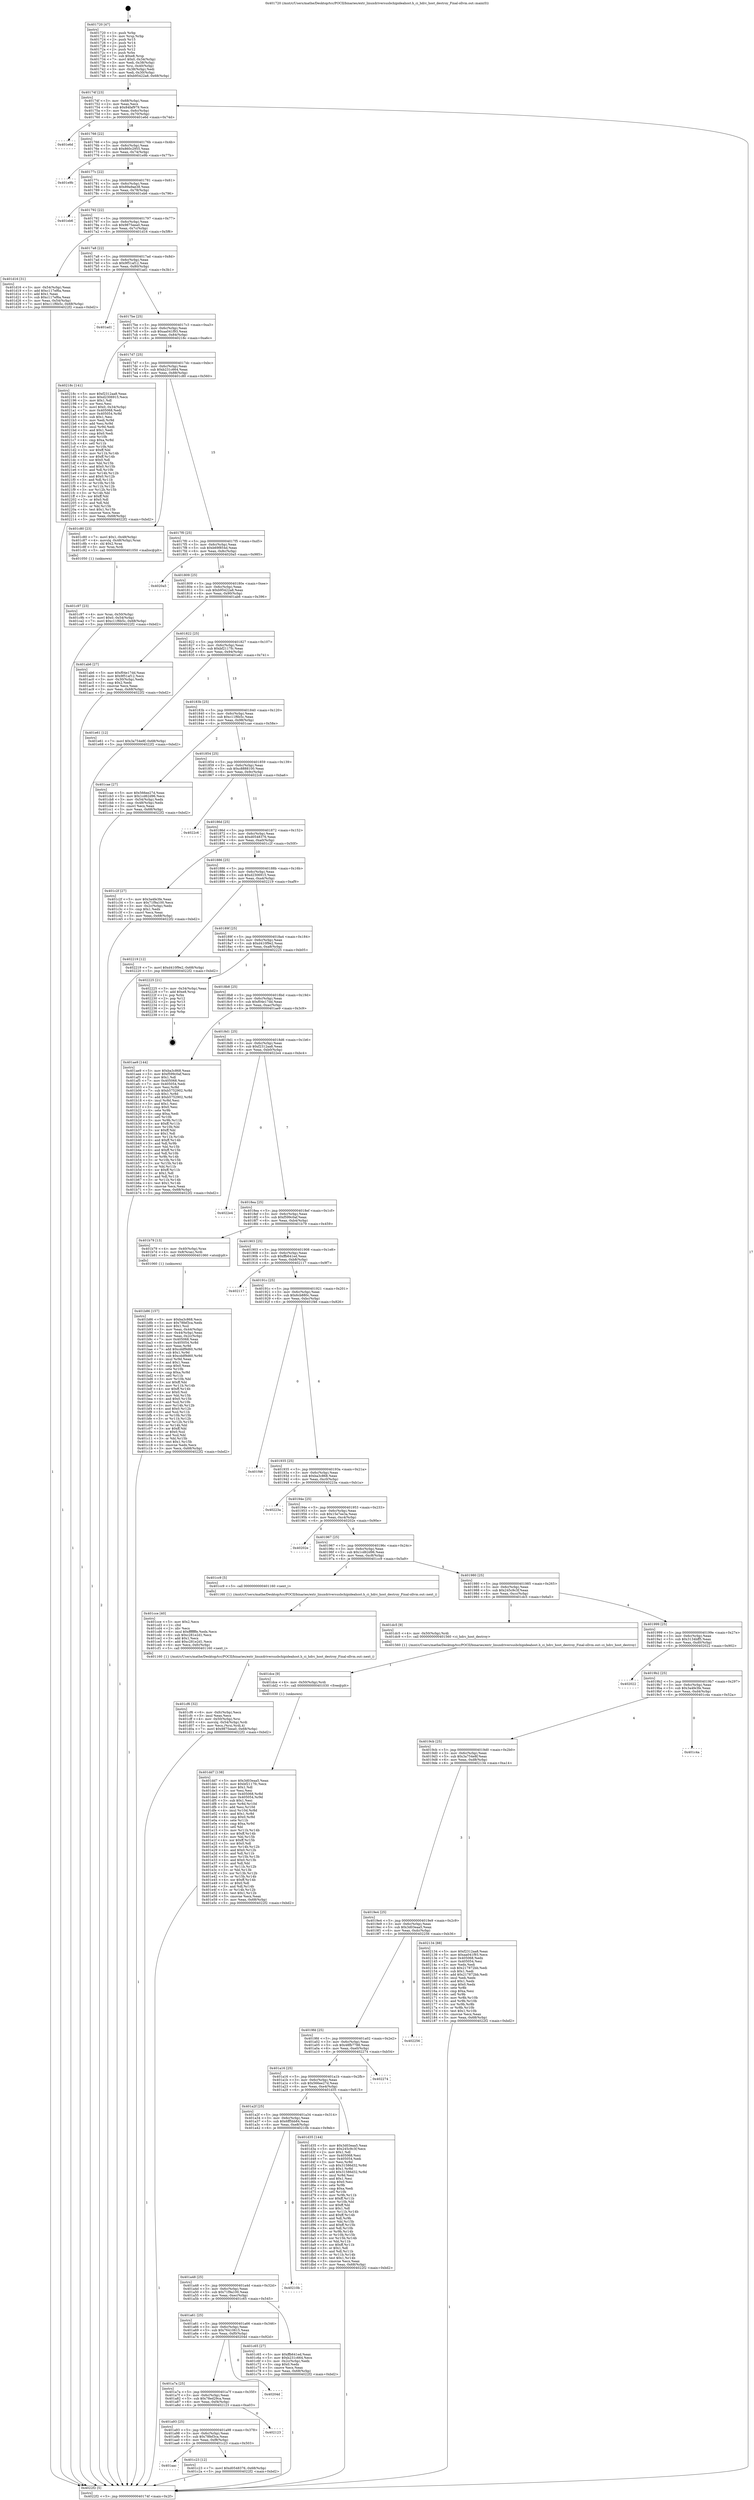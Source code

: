 digraph "0x401720" {
  label = "0x401720 (/mnt/c/Users/mathe/Desktop/tcc/POCII/binaries/extr_linuxdriversusbchipideahost.h_ci_hdrc_host_destroy_Final-ollvm.out::main(0))"
  labelloc = "t"
  node[shape=record]

  Entry [label="",width=0.3,height=0.3,shape=circle,fillcolor=black,style=filled]
  "0x40174f" [label="{
     0x40174f [23]\l
     | [instrs]\l
     &nbsp;&nbsp;0x40174f \<+3\>: mov -0x68(%rbp),%eax\l
     &nbsp;&nbsp;0x401752 \<+2\>: mov %eax,%ecx\l
     &nbsp;&nbsp;0x401754 \<+6\>: sub $0x84faf979,%ecx\l
     &nbsp;&nbsp;0x40175a \<+3\>: mov %eax,-0x6c(%rbp)\l
     &nbsp;&nbsp;0x40175d \<+3\>: mov %ecx,-0x70(%rbp)\l
     &nbsp;&nbsp;0x401760 \<+6\>: je 0000000000401e6d \<main+0x74d\>\l
  }"]
  "0x401e6d" [label="{
     0x401e6d\l
  }", style=dashed]
  "0x401766" [label="{
     0x401766 [22]\l
     | [instrs]\l
     &nbsp;&nbsp;0x401766 \<+5\>: jmp 000000000040176b \<main+0x4b\>\l
     &nbsp;&nbsp;0x40176b \<+3\>: mov -0x6c(%rbp),%eax\l
     &nbsp;&nbsp;0x40176e \<+5\>: sub $0x860c2955,%eax\l
     &nbsp;&nbsp;0x401773 \<+3\>: mov %eax,-0x74(%rbp)\l
     &nbsp;&nbsp;0x401776 \<+6\>: je 0000000000401e9b \<main+0x77b\>\l
  }"]
  Exit [label="",width=0.3,height=0.3,shape=circle,fillcolor=black,style=filled,peripheries=2]
  "0x401e9b" [label="{
     0x401e9b\l
  }", style=dashed]
  "0x40177c" [label="{
     0x40177c [22]\l
     | [instrs]\l
     &nbsp;&nbsp;0x40177c \<+5\>: jmp 0000000000401781 \<main+0x61\>\l
     &nbsp;&nbsp;0x401781 \<+3\>: mov -0x6c(%rbp),%eax\l
     &nbsp;&nbsp;0x401784 \<+5\>: sub $0x89a9ae38,%eax\l
     &nbsp;&nbsp;0x401789 \<+3\>: mov %eax,-0x78(%rbp)\l
     &nbsp;&nbsp;0x40178c \<+6\>: je 0000000000401eb6 \<main+0x796\>\l
  }"]
  "0x401dd7" [label="{
     0x401dd7 [138]\l
     | [instrs]\l
     &nbsp;&nbsp;0x401dd7 \<+5\>: mov $0x3d03eaa5,%eax\l
     &nbsp;&nbsp;0x401ddc \<+5\>: mov $0xbf2117fc,%ecx\l
     &nbsp;&nbsp;0x401de1 \<+2\>: mov $0x1,%dl\l
     &nbsp;&nbsp;0x401de3 \<+2\>: xor %esi,%esi\l
     &nbsp;&nbsp;0x401de5 \<+8\>: mov 0x405068,%r8d\l
     &nbsp;&nbsp;0x401ded \<+8\>: mov 0x405054,%r9d\l
     &nbsp;&nbsp;0x401df5 \<+3\>: sub $0x1,%esi\l
     &nbsp;&nbsp;0x401df8 \<+3\>: mov %r8d,%r10d\l
     &nbsp;&nbsp;0x401dfb \<+3\>: add %esi,%r10d\l
     &nbsp;&nbsp;0x401dfe \<+4\>: imul %r10d,%r8d\l
     &nbsp;&nbsp;0x401e02 \<+4\>: and $0x1,%r8d\l
     &nbsp;&nbsp;0x401e06 \<+4\>: cmp $0x0,%r8d\l
     &nbsp;&nbsp;0x401e0a \<+4\>: sete %r11b\l
     &nbsp;&nbsp;0x401e0e \<+4\>: cmp $0xa,%r9d\l
     &nbsp;&nbsp;0x401e12 \<+3\>: setl %bl\l
     &nbsp;&nbsp;0x401e15 \<+3\>: mov %r11b,%r14b\l
     &nbsp;&nbsp;0x401e18 \<+4\>: xor $0xff,%r14b\l
     &nbsp;&nbsp;0x401e1c \<+3\>: mov %bl,%r15b\l
     &nbsp;&nbsp;0x401e1f \<+4\>: xor $0xff,%r15b\l
     &nbsp;&nbsp;0x401e23 \<+3\>: xor $0x0,%dl\l
     &nbsp;&nbsp;0x401e26 \<+3\>: mov %r14b,%r12b\l
     &nbsp;&nbsp;0x401e29 \<+4\>: and $0x0,%r12b\l
     &nbsp;&nbsp;0x401e2d \<+3\>: and %dl,%r11b\l
     &nbsp;&nbsp;0x401e30 \<+3\>: mov %r15b,%r13b\l
     &nbsp;&nbsp;0x401e33 \<+4\>: and $0x0,%r13b\l
     &nbsp;&nbsp;0x401e37 \<+2\>: and %dl,%bl\l
     &nbsp;&nbsp;0x401e39 \<+3\>: or %r11b,%r12b\l
     &nbsp;&nbsp;0x401e3c \<+3\>: or %bl,%r13b\l
     &nbsp;&nbsp;0x401e3f \<+3\>: xor %r13b,%r12b\l
     &nbsp;&nbsp;0x401e42 \<+3\>: or %r15b,%r14b\l
     &nbsp;&nbsp;0x401e45 \<+4\>: xor $0xff,%r14b\l
     &nbsp;&nbsp;0x401e49 \<+3\>: or $0x0,%dl\l
     &nbsp;&nbsp;0x401e4c \<+3\>: and %dl,%r14b\l
     &nbsp;&nbsp;0x401e4f \<+3\>: or %r14b,%r12b\l
     &nbsp;&nbsp;0x401e52 \<+4\>: test $0x1,%r12b\l
     &nbsp;&nbsp;0x401e56 \<+3\>: cmovne %ecx,%eax\l
     &nbsp;&nbsp;0x401e59 \<+3\>: mov %eax,-0x68(%rbp)\l
     &nbsp;&nbsp;0x401e5c \<+5\>: jmp 00000000004022f2 \<main+0xbd2\>\l
  }"]
  "0x401eb6" [label="{
     0x401eb6\l
  }", style=dashed]
  "0x401792" [label="{
     0x401792 [22]\l
     | [instrs]\l
     &nbsp;&nbsp;0x401792 \<+5\>: jmp 0000000000401797 \<main+0x77\>\l
     &nbsp;&nbsp;0x401797 \<+3\>: mov -0x6c(%rbp),%eax\l
     &nbsp;&nbsp;0x40179a \<+5\>: sub $0x9875eea0,%eax\l
     &nbsp;&nbsp;0x40179f \<+3\>: mov %eax,-0x7c(%rbp)\l
     &nbsp;&nbsp;0x4017a2 \<+6\>: je 0000000000401d16 \<main+0x5f6\>\l
  }"]
  "0x401dce" [label="{
     0x401dce [9]\l
     | [instrs]\l
     &nbsp;&nbsp;0x401dce \<+4\>: mov -0x50(%rbp),%rdi\l
     &nbsp;&nbsp;0x401dd2 \<+5\>: call 0000000000401030 \<free@plt\>\l
     | [calls]\l
     &nbsp;&nbsp;0x401030 \{1\} (unknown)\l
  }"]
  "0x401d16" [label="{
     0x401d16 [31]\l
     | [instrs]\l
     &nbsp;&nbsp;0x401d16 \<+3\>: mov -0x54(%rbp),%eax\l
     &nbsp;&nbsp;0x401d19 \<+5\>: add $0xc117ef6a,%eax\l
     &nbsp;&nbsp;0x401d1e \<+3\>: add $0x1,%eax\l
     &nbsp;&nbsp;0x401d21 \<+5\>: sub $0xc117ef6a,%eax\l
     &nbsp;&nbsp;0x401d26 \<+3\>: mov %eax,-0x54(%rbp)\l
     &nbsp;&nbsp;0x401d29 \<+7\>: movl $0xc11f6b5c,-0x68(%rbp)\l
     &nbsp;&nbsp;0x401d30 \<+5\>: jmp 00000000004022f2 \<main+0xbd2\>\l
  }"]
  "0x4017a8" [label="{
     0x4017a8 [22]\l
     | [instrs]\l
     &nbsp;&nbsp;0x4017a8 \<+5\>: jmp 00000000004017ad \<main+0x8d\>\l
     &nbsp;&nbsp;0x4017ad \<+3\>: mov -0x6c(%rbp),%eax\l
     &nbsp;&nbsp;0x4017b0 \<+5\>: sub $0x9f51af12,%eax\l
     &nbsp;&nbsp;0x4017b5 \<+3\>: mov %eax,-0x80(%rbp)\l
     &nbsp;&nbsp;0x4017b8 \<+6\>: je 0000000000401ad1 \<main+0x3b1\>\l
  }"]
  "0x401cf6" [label="{
     0x401cf6 [32]\l
     | [instrs]\l
     &nbsp;&nbsp;0x401cf6 \<+6\>: mov -0xfc(%rbp),%ecx\l
     &nbsp;&nbsp;0x401cfc \<+3\>: imul %eax,%ecx\l
     &nbsp;&nbsp;0x401cff \<+4\>: mov -0x50(%rbp),%rsi\l
     &nbsp;&nbsp;0x401d03 \<+4\>: movslq -0x54(%rbp),%rdi\l
     &nbsp;&nbsp;0x401d07 \<+3\>: mov %ecx,(%rsi,%rdi,4)\l
     &nbsp;&nbsp;0x401d0a \<+7\>: movl $0x9875eea0,-0x68(%rbp)\l
     &nbsp;&nbsp;0x401d11 \<+5\>: jmp 00000000004022f2 \<main+0xbd2\>\l
  }"]
  "0x401ad1" [label="{
     0x401ad1\l
  }", style=dashed]
  "0x4017be" [label="{
     0x4017be [25]\l
     | [instrs]\l
     &nbsp;&nbsp;0x4017be \<+5\>: jmp 00000000004017c3 \<main+0xa3\>\l
     &nbsp;&nbsp;0x4017c3 \<+3\>: mov -0x6c(%rbp),%eax\l
     &nbsp;&nbsp;0x4017c6 \<+5\>: sub $0xaa041f93,%eax\l
     &nbsp;&nbsp;0x4017cb \<+6\>: mov %eax,-0x84(%rbp)\l
     &nbsp;&nbsp;0x4017d1 \<+6\>: je 000000000040218c \<main+0xa6c\>\l
  }"]
  "0x401cce" [label="{
     0x401cce [40]\l
     | [instrs]\l
     &nbsp;&nbsp;0x401cce \<+5\>: mov $0x2,%ecx\l
     &nbsp;&nbsp;0x401cd3 \<+1\>: cltd\l
     &nbsp;&nbsp;0x401cd4 \<+2\>: idiv %ecx\l
     &nbsp;&nbsp;0x401cd6 \<+6\>: imul $0xfffffffe,%edx,%ecx\l
     &nbsp;&nbsp;0x401cdc \<+6\>: sub $0xc281e2d1,%ecx\l
     &nbsp;&nbsp;0x401ce2 \<+3\>: add $0x1,%ecx\l
     &nbsp;&nbsp;0x401ce5 \<+6\>: add $0xc281e2d1,%ecx\l
     &nbsp;&nbsp;0x401ceb \<+6\>: mov %ecx,-0xfc(%rbp)\l
     &nbsp;&nbsp;0x401cf1 \<+5\>: call 0000000000401160 \<next_i\>\l
     | [calls]\l
     &nbsp;&nbsp;0x401160 \{1\} (/mnt/c/Users/mathe/Desktop/tcc/POCII/binaries/extr_linuxdriversusbchipideahost.h_ci_hdrc_host_destroy_Final-ollvm.out::next_i)\l
  }"]
  "0x40218c" [label="{
     0x40218c [141]\l
     | [instrs]\l
     &nbsp;&nbsp;0x40218c \<+5\>: mov $0xf2312aa8,%eax\l
     &nbsp;&nbsp;0x402191 \<+5\>: mov $0xd2306915,%ecx\l
     &nbsp;&nbsp;0x402196 \<+2\>: mov $0x1,%dl\l
     &nbsp;&nbsp;0x402198 \<+2\>: xor %esi,%esi\l
     &nbsp;&nbsp;0x40219a \<+7\>: movl $0x0,-0x34(%rbp)\l
     &nbsp;&nbsp;0x4021a1 \<+7\>: mov 0x405068,%edi\l
     &nbsp;&nbsp;0x4021a8 \<+8\>: mov 0x405054,%r8d\l
     &nbsp;&nbsp;0x4021b0 \<+3\>: sub $0x1,%esi\l
     &nbsp;&nbsp;0x4021b3 \<+3\>: mov %edi,%r9d\l
     &nbsp;&nbsp;0x4021b6 \<+3\>: add %esi,%r9d\l
     &nbsp;&nbsp;0x4021b9 \<+4\>: imul %r9d,%edi\l
     &nbsp;&nbsp;0x4021bd \<+3\>: and $0x1,%edi\l
     &nbsp;&nbsp;0x4021c0 \<+3\>: cmp $0x0,%edi\l
     &nbsp;&nbsp;0x4021c3 \<+4\>: sete %r10b\l
     &nbsp;&nbsp;0x4021c7 \<+4\>: cmp $0xa,%r8d\l
     &nbsp;&nbsp;0x4021cb \<+4\>: setl %r11b\l
     &nbsp;&nbsp;0x4021cf \<+3\>: mov %r10b,%bl\l
     &nbsp;&nbsp;0x4021d2 \<+3\>: xor $0xff,%bl\l
     &nbsp;&nbsp;0x4021d5 \<+3\>: mov %r11b,%r14b\l
     &nbsp;&nbsp;0x4021d8 \<+4\>: xor $0xff,%r14b\l
     &nbsp;&nbsp;0x4021dc \<+3\>: xor $0x0,%dl\l
     &nbsp;&nbsp;0x4021df \<+3\>: mov %bl,%r15b\l
     &nbsp;&nbsp;0x4021e2 \<+4\>: and $0x0,%r15b\l
     &nbsp;&nbsp;0x4021e6 \<+3\>: and %dl,%r10b\l
     &nbsp;&nbsp;0x4021e9 \<+3\>: mov %r14b,%r12b\l
     &nbsp;&nbsp;0x4021ec \<+4\>: and $0x0,%r12b\l
     &nbsp;&nbsp;0x4021f0 \<+3\>: and %dl,%r11b\l
     &nbsp;&nbsp;0x4021f3 \<+3\>: or %r10b,%r15b\l
     &nbsp;&nbsp;0x4021f6 \<+3\>: or %r11b,%r12b\l
     &nbsp;&nbsp;0x4021f9 \<+3\>: xor %r12b,%r15b\l
     &nbsp;&nbsp;0x4021fc \<+3\>: or %r14b,%bl\l
     &nbsp;&nbsp;0x4021ff \<+3\>: xor $0xff,%bl\l
     &nbsp;&nbsp;0x402202 \<+3\>: or $0x0,%dl\l
     &nbsp;&nbsp;0x402205 \<+2\>: and %dl,%bl\l
     &nbsp;&nbsp;0x402207 \<+3\>: or %bl,%r15b\l
     &nbsp;&nbsp;0x40220a \<+4\>: test $0x1,%r15b\l
     &nbsp;&nbsp;0x40220e \<+3\>: cmovne %ecx,%eax\l
     &nbsp;&nbsp;0x402211 \<+3\>: mov %eax,-0x68(%rbp)\l
     &nbsp;&nbsp;0x402214 \<+5\>: jmp 00000000004022f2 \<main+0xbd2\>\l
  }"]
  "0x4017d7" [label="{
     0x4017d7 [25]\l
     | [instrs]\l
     &nbsp;&nbsp;0x4017d7 \<+5\>: jmp 00000000004017dc \<main+0xbc\>\l
     &nbsp;&nbsp;0x4017dc \<+3\>: mov -0x6c(%rbp),%eax\l
     &nbsp;&nbsp;0x4017df \<+5\>: sub $0xb231c664,%eax\l
     &nbsp;&nbsp;0x4017e4 \<+6\>: mov %eax,-0x88(%rbp)\l
     &nbsp;&nbsp;0x4017ea \<+6\>: je 0000000000401c80 \<main+0x560\>\l
  }"]
  "0x401c97" [label="{
     0x401c97 [23]\l
     | [instrs]\l
     &nbsp;&nbsp;0x401c97 \<+4\>: mov %rax,-0x50(%rbp)\l
     &nbsp;&nbsp;0x401c9b \<+7\>: movl $0x0,-0x54(%rbp)\l
     &nbsp;&nbsp;0x401ca2 \<+7\>: movl $0xc11f6b5c,-0x68(%rbp)\l
     &nbsp;&nbsp;0x401ca9 \<+5\>: jmp 00000000004022f2 \<main+0xbd2\>\l
  }"]
  "0x401c80" [label="{
     0x401c80 [23]\l
     | [instrs]\l
     &nbsp;&nbsp;0x401c80 \<+7\>: movl $0x1,-0x48(%rbp)\l
     &nbsp;&nbsp;0x401c87 \<+4\>: movslq -0x48(%rbp),%rax\l
     &nbsp;&nbsp;0x401c8b \<+4\>: shl $0x2,%rax\l
     &nbsp;&nbsp;0x401c8f \<+3\>: mov %rax,%rdi\l
     &nbsp;&nbsp;0x401c92 \<+5\>: call 0000000000401050 \<malloc@plt\>\l
     | [calls]\l
     &nbsp;&nbsp;0x401050 \{1\} (unknown)\l
  }"]
  "0x4017f0" [label="{
     0x4017f0 [25]\l
     | [instrs]\l
     &nbsp;&nbsp;0x4017f0 \<+5\>: jmp 00000000004017f5 \<main+0xd5\>\l
     &nbsp;&nbsp;0x4017f5 \<+3\>: mov -0x6c(%rbp),%eax\l
     &nbsp;&nbsp;0x4017f8 \<+5\>: sub $0xb69f854d,%eax\l
     &nbsp;&nbsp;0x4017fd \<+6\>: mov %eax,-0x8c(%rbp)\l
     &nbsp;&nbsp;0x401803 \<+6\>: je 00000000004020a5 \<main+0x985\>\l
  }"]
  "0x401aac" [label="{
     0x401aac\l
  }", style=dashed]
  "0x4020a5" [label="{
     0x4020a5\l
  }", style=dashed]
  "0x401809" [label="{
     0x401809 [25]\l
     | [instrs]\l
     &nbsp;&nbsp;0x401809 \<+5\>: jmp 000000000040180e \<main+0xee\>\l
     &nbsp;&nbsp;0x40180e \<+3\>: mov -0x6c(%rbp),%eax\l
     &nbsp;&nbsp;0x401811 \<+5\>: sub $0xb95422a8,%eax\l
     &nbsp;&nbsp;0x401816 \<+6\>: mov %eax,-0x90(%rbp)\l
     &nbsp;&nbsp;0x40181c \<+6\>: je 0000000000401ab6 \<main+0x396\>\l
  }"]
  "0x401c23" [label="{
     0x401c23 [12]\l
     | [instrs]\l
     &nbsp;&nbsp;0x401c23 \<+7\>: movl $0xd0548376,-0x68(%rbp)\l
     &nbsp;&nbsp;0x401c2a \<+5\>: jmp 00000000004022f2 \<main+0xbd2\>\l
  }"]
  "0x401ab6" [label="{
     0x401ab6 [27]\l
     | [instrs]\l
     &nbsp;&nbsp;0x401ab6 \<+5\>: mov $0xf04e17dd,%eax\l
     &nbsp;&nbsp;0x401abb \<+5\>: mov $0x9f51af12,%ecx\l
     &nbsp;&nbsp;0x401ac0 \<+3\>: mov -0x30(%rbp),%edx\l
     &nbsp;&nbsp;0x401ac3 \<+3\>: cmp $0x2,%edx\l
     &nbsp;&nbsp;0x401ac6 \<+3\>: cmovne %ecx,%eax\l
     &nbsp;&nbsp;0x401ac9 \<+3\>: mov %eax,-0x68(%rbp)\l
     &nbsp;&nbsp;0x401acc \<+5\>: jmp 00000000004022f2 \<main+0xbd2\>\l
  }"]
  "0x401822" [label="{
     0x401822 [25]\l
     | [instrs]\l
     &nbsp;&nbsp;0x401822 \<+5\>: jmp 0000000000401827 \<main+0x107\>\l
     &nbsp;&nbsp;0x401827 \<+3\>: mov -0x6c(%rbp),%eax\l
     &nbsp;&nbsp;0x40182a \<+5\>: sub $0xbf2117fc,%eax\l
     &nbsp;&nbsp;0x40182f \<+6\>: mov %eax,-0x94(%rbp)\l
     &nbsp;&nbsp;0x401835 \<+6\>: je 0000000000401e61 \<main+0x741\>\l
  }"]
  "0x4022f2" [label="{
     0x4022f2 [5]\l
     | [instrs]\l
     &nbsp;&nbsp;0x4022f2 \<+5\>: jmp 000000000040174f \<main+0x2f\>\l
  }"]
  "0x401720" [label="{
     0x401720 [47]\l
     | [instrs]\l
     &nbsp;&nbsp;0x401720 \<+1\>: push %rbp\l
     &nbsp;&nbsp;0x401721 \<+3\>: mov %rsp,%rbp\l
     &nbsp;&nbsp;0x401724 \<+2\>: push %r15\l
     &nbsp;&nbsp;0x401726 \<+2\>: push %r14\l
     &nbsp;&nbsp;0x401728 \<+2\>: push %r13\l
     &nbsp;&nbsp;0x40172a \<+2\>: push %r12\l
     &nbsp;&nbsp;0x40172c \<+1\>: push %rbx\l
     &nbsp;&nbsp;0x40172d \<+7\>: sub $0xe8,%rsp\l
     &nbsp;&nbsp;0x401734 \<+7\>: movl $0x0,-0x34(%rbp)\l
     &nbsp;&nbsp;0x40173b \<+3\>: mov %edi,-0x38(%rbp)\l
     &nbsp;&nbsp;0x40173e \<+4\>: mov %rsi,-0x40(%rbp)\l
     &nbsp;&nbsp;0x401742 \<+3\>: mov -0x38(%rbp),%edi\l
     &nbsp;&nbsp;0x401745 \<+3\>: mov %edi,-0x30(%rbp)\l
     &nbsp;&nbsp;0x401748 \<+7\>: movl $0xb95422a8,-0x68(%rbp)\l
  }"]
  "0x401a93" [label="{
     0x401a93 [25]\l
     | [instrs]\l
     &nbsp;&nbsp;0x401a93 \<+5\>: jmp 0000000000401a98 \<main+0x378\>\l
     &nbsp;&nbsp;0x401a98 \<+3\>: mov -0x6c(%rbp),%eax\l
     &nbsp;&nbsp;0x401a9b \<+5\>: sub $0x78fef3ca,%eax\l
     &nbsp;&nbsp;0x401aa0 \<+6\>: mov %eax,-0xf8(%rbp)\l
     &nbsp;&nbsp;0x401aa6 \<+6\>: je 0000000000401c23 \<main+0x503\>\l
  }"]
  "0x401e61" [label="{
     0x401e61 [12]\l
     | [instrs]\l
     &nbsp;&nbsp;0x401e61 \<+7\>: movl $0x3a754e8f,-0x68(%rbp)\l
     &nbsp;&nbsp;0x401e68 \<+5\>: jmp 00000000004022f2 \<main+0xbd2\>\l
  }"]
  "0x40183b" [label="{
     0x40183b [25]\l
     | [instrs]\l
     &nbsp;&nbsp;0x40183b \<+5\>: jmp 0000000000401840 \<main+0x120\>\l
     &nbsp;&nbsp;0x401840 \<+3\>: mov -0x6c(%rbp),%eax\l
     &nbsp;&nbsp;0x401843 \<+5\>: sub $0xc11f6b5c,%eax\l
     &nbsp;&nbsp;0x401848 \<+6\>: mov %eax,-0x98(%rbp)\l
     &nbsp;&nbsp;0x40184e \<+6\>: je 0000000000401cae \<main+0x58e\>\l
  }"]
  "0x402123" [label="{
     0x402123\l
  }", style=dashed]
  "0x401cae" [label="{
     0x401cae [27]\l
     | [instrs]\l
     &nbsp;&nbsp;0x401cae \<+5\>: mov $0x566ee27d,%eax\l
     &nbsp;&nbsp;0x401cb3 \<+5\>: mov $0x1cd62d96,%ecx\l
     &nbsp;&nbsp;0x401cb8 \<+3\>: mov -0x54(%rbp),%edx\l
     &nbsp;&nbsp;0x401cbb \<+3\>: cmp -0x48(%rbp),%edx\l
     &nbsp;&nbsp;0x401cbe \<+3\>: cmovl %ecx,%eax\l
     &nbsp;&nbsp;0x401cc1 \<+3\>: mov %eax,-0x68(%rbp)\l
     &nbsp;&nbsp;0x401cc4 \<+5\>: jmp 00000000004022f2 \<main+0xbd2\>\l
  }"]
  "0x401854" [label="{
     0x401854 [25]\l
     | [instrs]\l
     &nbsp;&nbsp;0x401854 \<+5\>: jmp 0000000000401859 \<main+0x139\>\l
     &nbsp;&nbsp;0x401859 \<+3\>: mov -0x6c(%rbp),%eax\l
     &nbsp;&nbsp;0x40185c \<+5\>: sub $0xc8888100,%eax\l
     &nbsp;&nbsp;0x401861 \<+6\>: mov %eax,-0x9c(%rbp)\l
     &nbsp;&nbsp;0x401867 \<+6\>: je 00000000004022c6 \<main+0xba6\>\l
  }"]
  "0x401a7a" [label="{
     0x401a7a [25]\l
     | [instrs]\l
     &nbsp;&nbsp;0x401a7a \<+5\>: jmp 0000000000401a7f \<main+0x35f\>\l
     &nbsp;&nbsp;0x401a7f \<+3\>: mov -0x6c(%rbp),%eax\l
     &nbsp;&nbsp;0x401a82 \<+5\>: sub $0x78ed29ca,%eax\l
     &nbsp;&nbsp;0x401a87 \<+6\>: mov %eax,-0xf4(%rbp)\l
     &nbsp;&nbsp;0x401a8d \<+6\>: je 0000000000402123 \<main+0xa03\>\l
  }"]
  "0x4022c6" [label="{
     0x4022c6\l
  }", style=dashed]
  "0x40186d" [label="{
     0x40186d [25]\l
     | [instrs]\l
     &nbsp;&nbsp;0x40186d \<+5\>: jmp 0000000000401872 \<main+0x152\>\l
     &nbsp;&nbsp;0x401872 \<+3\>: mov -0x6c(%rbp),%eax\l
     &nbsp;&nbsp;0x401875 \<+5\>: sub $0xd0548376,%eax\l
     &nbsp;&nbsp;0x40187a \<+6\>: mov %eax,-0xa0(%rbp)\l
     &nbsp;&nbsp;0x401880 \<+6\>: je 0000000000401c2f \<main+0x50f\>\l
  }"]
  "0x40204d" [label="{
     0x40204d\l
  }", style=dashed]
  "0x401c2f" [label="{
     0x401c2f [27]\l
     | [instrs]\l
     &nbsp;&nbsp;0x401c2f \<+5\>: mov $0x3a4fe3fe,%eax\l
     &nbsp;&nbsp;0x401c34 \<+5\>: mov $0x71f9a100,%ecx\l
     &nbsp;&nbsp;0x401c39 \<+3\>: mov -0x2c(%rbp),%edx\l
     &nbsp;&nbsp;0x401c3c \<+3\>: cmp $0x1,%edx\l
     &nbsp;&nbsp;0x401c3f \<+3\>: cmovl %ecx,%eax\l
     &nbsp;&nbsp;0x401c42 \<+3\>: mov %eax,-0x68(%rbp)\l
     &nbsp;&nbsp;0x401c45 \<+5\>: jmp 00000000004022f2 \<main+0xbd2\>\l
  }"]
  "0x401886" [label="{
     0x401886 [25]\l
     | [instrs]\l
     &nbsp;&nbsp;0x401886 \<+5\>: jmp 000000000040188b \<main+0x16b\>\l
     &nbsp;&nbsp;0x40188b \<+3\>: mov -0x6c(%rbp),%eax\l
     &nbsp;&nbsp;0x40188e \<+5\>: sub $0xd2306915,%eax\l
     &nbsp;&nbsp;0x401893 \<+6\>: mov %eax,-0xa4(%rbp)\l
     &nbsp;&nbsp;0x401899 \<+6\>: je 0000000000402219 \<main+0xaf9\>\l
  }"]
  "0x401a61" [label="{
     0x401a61 [25]\l
     | [instrs]\l
     &nbsp;&nbsp;0x401a61 \<+5\>: jmp 0000000000401a66 \<main+0x346\>\l
     &nbsp;&nbsp;0x401a66 \<+3\>: mov -0x6c(%rbp),%eax\l
     &nbsp;&nbsp;0x401a69 \<+5\>: sub $0x76410615,%eax\l
     &nbsp;&nbsp;0x401a6e \<+6\>: mov %eax,-0xf0(%rbp)\l
     &nbsp;&nbsp;0x401a74 \<+6\>: je 000000000040204d \<main+0x92d\>\l
  }"]
  "0x402219" [label="{
     0x402219 [12]\l
     | [instrs]\l
     &nbsp;&nbsp;0x402219 \<+7\>: movl $0xd410f9e2,-0x68(%rbp)\l
     &nbsp;&nbsp;0x402220 \<+5\>: jmp 00000000004022f2 \<main+0xbd2\>\l
  }"]
  "0x40189f" [label="{
     0x40189f [25]\l
     | [instrs]\l
     &nbsp;&nbsp;0x40189f \<+5\>: jmp 00000000004018a4 \<main+0x184\>\l
     &nbsp;&nbsp;0x4018a4 \<+3\>: mov -0x6c(%rbp),%eax\l
     &nbsp;&nbsp;0x4018a7 \<+5\>: sub $0xd410f9e2,%eax\l
     &nbsp;&nbsp;0x4018ac \<+6\>: mov %eax,-0xa8(%rbp)\l
     &nbsp;&nbsp;0x4018b2 \<+6\>: je 0000000000402225 \<main+0xb05\>\l
  }"]
  "0x401c65" [label="{
     0x401c65 [27]\l
     | [instrs]\l
     &nbsp;&nbsp;0x401c65 \<+5\>: mov $0xffb641ed,%eax\l
     &nbsp;&nbsp;0x401c6a \<+5\>: mov $0xb231c664,%ecx\l
     &nbsp;&nbsp;0x401c6f \<+3\>: mov -0x2c(%rbp),%edx\l
     &nbsp;&nbsp;0x401c72 \<+3\>: cmp $0x0,%edx\l
     &nbsp;&nbsp;0x401c75 \<+3\>: cmove %ecx,%eax\l
     &nbsp;&nbsp;0x401c78 \<+3\>: mov %eax,-0x68(%rbp)\l
     &nbsp;&nbsp;0x401c7b \<+5\>: jmp 00000000004022f2 \<main+0xbd2\>\l
  }"]
  "0x402225" [label="{
     0x402225 [21]\l
     | [instrs]\l
     &nbsp;&nbsp;0x402225 \<+3\>: mov -0x34(%rbp),%eax\l
     &nbsp;&nbsp;0x402228 \<+7\>: add $0xe8,%rsp\l
     &nbsp;&nbsp;0x40222f \<+1\>: pop %rbx\l
     &nbsp;&nbsp;0x402230 \<+2\>: pop %r12\l
     &nbsp;&nbsp;0x402232 \<+2\>: pop %r13\l
     &nbsp;&nbsp;0x402234 \<+2\>: pop %r14\l
     &nbsp;&nbsp;0x402236 \<+2\>: pop %r15\l
     &nbsp;&nbsp;0x402238 \<+1\>: pop %rbp\l
     &nbsp;&nbsp;0x402239 \<+1\>: ret\l
  }"]
  "0x4018b8" [label="{
     0x4018b8 [25]\l
     | [instrs]\l
     &nbsp;&nbsp;0x4018b8 \<+5\>: jmp 00000000004018bd \<main+0x19d\>\l
     &nbsp;&nbsp;0x4018bd \<+3\>: mov -0x6c(%rbp),%eax\l
     &nbsp;&nbsp;0x4018c0 \<+5\>: sub $0xf04e17dd,%eax\l
     &nbsp;&nbsp;0x4018c5 \<+6\>: mov %eax,-0xac(%rbp)\l
     &nbsp;&nbsp;0x4018cb \<+6\>: je 0000000000401ae9 \<main+0x3c9\>\l
  }"]
  "0x401a48" [label="{
     0x401a48 [25]\l
     | [instrs]\l
     &nbsp;&nbsp;0x401a48 \<+5\>: jmp 0000000000401a4d \<main+0x32d\>\l
     &nbsp;&nbsp;0x401a4d \<+3\>: mov -0x6c(%rbp),%eax\l
     &nbsp;&nbsp;0x401a50 \<+5\>: sub $0x71f9a100,%eax\l
     &nbsp;&nbsp;0x401a55 \<+6\>: mov %eax,-0xec(%rbp)\l
     &nbsp;&nbsp;0x401a5b \<+6\>: je 0000000000401c65 \<main+0x545\>\l
  }"]
  "0x401ae9" [label="{
     0x401ae9 [144]\l
     | [instrs]\l
     &nbsp;&nbsp;0x401ae9 \<+5\>: mov $0xba3c868,%eax\l
     &nbsp;&nbsp;0x401aee \<+5\>: mov $0xf599c0af,%ecx\l
     &nbsp;&nbsp;0x401af3 \<+2\>: mov $0x1,%dl\l
     &nbsp;&nbsp;0x401af5 \<+7\>: mov 0x405068,%esi\l
     &nbsp;&nbsp;0x401afc \<+7\>: mov 0x405054,%edi\l
     &nbsp;&nbsp;0x401b03 \<+3\>: mov %esi,%r8d\l
     &nbsp;&nbsp;0x401b06 \<+7\>: sub $0xb5752902,%r8d\l
     &nbsp;&nbsp;0x401b0d \<+4\>: sub $0x1,%r8d\l
     &nbsp;&nbsp;0x401b11 \<+7\>: add $0xb5752902,%r8d\l
     &nbsp;&nbsp;0x401b18 \<+4\>: imul %r8d,%esi\l
     &nbsp;&nbsp;0x401b1c \<+3\>: and $0x1,%esi\l
     &nbsp;&nbsp;0x401b1f \<+3\>: cmp $0x0,%esi\l
     &nbsp;&nbsp;0x401b22 \<+4\>: sete %r9b\l
     &nbsp;&nbsp;0x401b26 \<+3\>: cmp $0xa,%edi\l
     &nbsp;&nbsp;0x401b29 \<+4\>: setl %r10b\l
     &nbsp;&nbsp;0x401b2d \<+3\>: mov %r9b,%r11b\l
     &nbsp;&nbsp;0x401b30 \<+4\>: xor $0xff,%r11b\l
     &nbsp;&nbsp;0x401b34 \<+3\>: mov %r10b,%bl\l
     &nbsp;&nbsp;0x401b37 \<+3\>: xor $0xff,%bl\l
     &nbsp;&nbsp;0x401b3a \<+3\>: xor $0x1,%dl\l
     &nbsp;&nbsp;0x401b3d \<+3\>: mov %r11b,%r14b\l
     &nbsp;&nbsp;0x401b40 \<+4\>: and $0xff,%r14b\l
     &nbsp;&nbsp;0x401b44 \<+3\>: and %dl,%r9b\l
     &nbsp;&nbsp;0x401b47 \<+3\>: mov %bl,%r15b\l
     &nbsp;&nbsp;0x401b4a \<+4\>: and $0xff,%r15b\l
     &nbsp;&nbsp;0x401b4e \<+3\>: and %dl,%r10b\l
     &nbsp;&nbsp;0x401b51 \<+3\>: or %r9b,%r14b\l
     &nbsp;&nbsp;0x401b54 \<+3\>: or %r10b,%r15b\l
     &nbsp;&nbsp;0x401b57 \<+3\>: xor %r15b,%r14b\l
     &nbsp;&nbsp;0x401b5a \<+3\>: or %bl,%r11b\l
     &nbsp;&nbsp;0x401b5d \<+4\>: xor $0xff,%r11b\l
     &nbsp;&nbsp;0x401b61 \<+3\>: or $0x1,%dl\l
     &nbsp;&nbsp;0x401b64 \<+3\>: and %dl,%r11b\l
     &nbsp;&nbsp;0x401b67 \<+3\>: or %r11b,%r14b\l
     &nbsp;&nbsp;0x401b6a \<+4\>: test $0x1,%r14b\l
     &nbsp;&nbsp;0x401b6e \<+3\>: cmovne %ecx,%eax\l
     &nbsp;&nbsp;0x401b71 \<+3\>: mov %eax,-0x68(%rbp)\l
     &nbsp;&nbsp;0x401b74 \<+5\>: jmp 00000000004022f2 \<main+0xbd2\>\l
  }"]
  "0x4018d1" [label="{
     0x4018d1 [25]\l
     | [instrs]\l
     &nbsp;&nbsp;0x4018d1 \<+5\>: jmp 00000000004018d6 \<main+0x1b6\>\l
     &nbsp;&nbsp;0x4018d6 \<+3\>: mov -0x6c(%rbp),%eax\l
     &nbsp;&nbsp;0x4018d9 \<+5\>: sub $0xf2312aa8,%eax\l
     &nbsp;&nbsp;0x4018de \<+6\>: mov %eax,-0xb0(%rbp)\l
     &nbsp;&nbsp;0x4018e4 \<+6\>: je 00000000004022e4 \<main+0xbc4\>\l
  }"]
  "0x40210b" [label="{
     0x40210b\l
  }", style=dashed]
  "0x4022e4" [label="{
     0x4022e4\l
  }", style=dashed]
  "0x4018ea" [label="{
     0x4018ea [25]\l
     | [instrs]\l
     &nbsp;&nbsp;0x4018ea \<+5\>: jmp 00000000004018ef \<main+0x1cf\>\l
     &nbsp;&nbsp;0x4018ef \<+3\>: mov -0x6c(%rbp),%eax\l
     &nbsp;&nbsp;0x4018f2 \<+5\>: sub $0xf599c0af,%eax\l
     &nbsp;&nbsp;0x4018f7 \<+6\>: mov %eax,-0xb4(%rbp)\l
     &nbsp;&nbsp;0x4018fd \<+6\>: je 0000000000401b79 \<main+0x459\>\l
  }"]
  "0x401a2f" [label="{
     0x401a2f [25]\l
     | [instrs]\l
     &nbsp;&nbsp;0x401a2f \<+5\>: jmp 0000000000401a34 \<main+0x314\>\l
     &nbsp;&nbsp;0x401a34 \<+3\>: mov -0x6c(%rbp),%eax\l
     &nbsp;&nbsp;0x401a37 \<+5\>: sub $0x6ff5bb84,%eax\l
     &nbsp;&nbsp;0x401a3c \<+6\>: mov %eax,-0xe8(%rbp)\l
     &nbsp;&nbsp;0x401a42 \<+6\>: je 000000000040210b \<main+0x9eb\>\l
  }"]
  "0x401b79" [label="{
     0x401b79 [13]\l
     | [instrs]\l
     &nbsp;&nbsp;0x401b79 \<+4\>: mov -0x40(%rbp),%rax\l
     &nbsp;&nbsp;0x401b7d \<+4\>: mov 0x8(%rax),%rdi\l
     &nbsp;&nbsp;0x401b81 \<+5\>: call 0000000000401060 \<atoi@plt\>\l
     | [calls]\l
     &nbsp;&nbsp;0x401060 \{1\} (unknown)\l
  }"]
  "0x401903" [label="{
     0x401903 [25]\l
     | [instrs]\l
     &nbsp;&nbsp;0x401903 \<+5\>: jmp 0000000000401908 \<main+0x1e8\>\l
     &nbsp;&nbsp;0x401908 \<+3\>: mov -0x6c(%rbp),%eax\l
     &nbsp;&nbsp;0x40190b \<+5\>: sub $0xffb641ed,%eax\l
     &nbsp;&nbsp;0x401910 \<+6\>: mov %eax,-0xb8(%rbp)\l
     &nbsp;&nbsp;0x401916 \<+6\>: je 0000000000402117 \<main+0x9f7\>\l
  }"]
  "0x401b86" [label="{
     0x401b86 [157]\l
     | [instrs]\l
     &nbsp;&nbsp;0x401b86 \<+5\>: mov $0xba3c868,%ecx\l
     &nbsp;&nbsp;0x401b8b \<+5\>: mov $0x78fef3ca,%edx\l
     &nbsp;&nbsp;0x401b90 \<+3\>: mov $0x1,%sil\l
     &nbsp;&nbsp;0x401b93 \<+3\>: mov %eax,-0x44(%rbp)\l
     &nbsp;&nbsp;0x401b96 \<+3\>: mov -0x44(%rbp),%eax\l
     &nbsp;&nbsp;0x401b99 \<+3\>: mov %eax,-0x2c(%rbp)\l
     &nbsp;&nbsp;0x401b9c \<+7\>: mov 0x405068,%eax\l
     &nbsp;&nbsp;0x401ba3 \<+8\>: mov 0x405054,%r8d\l
     &nbsp;&nbsp;0x401bab \<+3\>: mov %eax,%r9d\l
     &nbsp;&nbsp;0x401bae \<+7\>: add $0xcddf9d60,%r9d\l
     &nbsp;&nbsp;0x401bb5 \<+4\>: sub $0x1,%r9d\l
     &nbsp;&nbsp;0x401bb9 \<+7\>: sub $0xcddf9d60,%r9d\l
     &nbsp;&nbsp;0x401bc0 \<+4\>: imul %r9d,%eax\l
     &nbsp;&nbsp;0x401bc4 \<+3\>: and $0x1,%eax\l
     &nbsp;&nbsp;0x401bc7 \<+3\>: cmp $0x0,%eax\l
     &nbsp;&nbsp;0x401bca \<+4\>: sete %r10b\l
     &nbsp;&nbsp;0x401bce \<+4\>: cmp $0xa,%r8d\l
     &nbsp;&nbsp;0x401bd2 \<+4\>: setl %r11b\l
     &nbsp;&nbsp;0x401bd6 \<+3\>: mov %r10b,%bl\l
     &nbsp;&nbsp;0x401bd9 \<+3\>: xor $0xff,%bl\l
     &nbsp;&nbsp;0x401bdc \<+3\>: mov %r11b,%r14b\l
     &nbsp;&nbsp;0x401bdf \<+4\>: xor $0xff,%r14b\l
     &nbsp;&nbsp;0x401be3 \<+4\>: xor $0x0,%sil\l
     &nbsp;&nbsp;0x401be7 \<+3\>: mov %bl,%r15b\l
     &nbsp;&nbsp;0x401bea \<+4\>: and $0x0,%r15b\l
     &nbsp;&nbsp;0x401bee \<+3\>: and %sil,%r10b\l
     &nbsp;&nbsp;0x401bf1 \<+3\>: mov %r14b,%r12b\l
     &nbsp;&nbsp;0x401bf4 \<+4\>: and $0x0,%r12b\l
     &nbsp;&nbsp;0x401bf8 \<+3\>: and %sil,%r11b\l
     &nbsp;&nbsp;0x401bfb \<+3\>: or %r10b,%r15b\l
     &nbsp;&nbsp;0x401bfe \<+3\>: or %r11b,%r12b\l
     &nbsp;&nbsp;0x401c01 \<+3\>: xor %r12b,%r15b\l
     &nbsp;&nbsp;0x401c04 \<+3\>: or %r14b,%bl\l
     &nbsp;&nbsp;0x401c07 \<+3\>: xor $0xff,%bl\l
     &nbsp;&nbsp;0x401c0a \<+4\>: or $0x0,%sil\l
     &nbsp;&nbsp;0x401c0e \<+3\>: and %sil,%bl\l
     &nbsp;&nbsp;0x401c11 \<+3\>: or %bl,%r15b\l
     &nbsp;&nbsp;0x401c14 \<+4\>: test $0x1,%r15b\l
     &nbsp;&nbsp;0x401c18 \<+3\>: cmovne %edx,%ecx\l
     &nbsp;&nbsp;0x401c1b \<+3\>: mov %ecx,-0x68(%rbp)\l
     &nbsp;&nbsp;0x401c1e \<+5\>: jmp 00000000004022f2 \<main+0xbd2\>\l
  }"]
  "0x401d35" [label="{
     0x401d35 [144]\l
     | [instrs]\l
     &nbsp;&nbsp;0x401d35 \<+5\>: mov $0x3d03eaa5,%eax\l
     &nbsp;&nbsp;0x401d3a \<+5\>: mov $0x245c9c3f,%ecx\l
     &nbsp;&nbsp;0x401d3f \<+2\>: mov $0x1,%dl\l
     &nbsp;&nbsp;0x401d41 \<+7\>: mov 0x405068,%esi\l
     &nbsp;&nbsp;0x401d48 \<+7\>: mov 0x405054,%edi\l
     &nbsp;&nbsp;0x401d4f \<+3\>: mov %esi,%r8d\l
     &nbsp;&nbsp;0x401d52 \<+7\>: sub $0x31586d32,%r8d\l
     &nbsp;&nbsp;0x401d59 \<+4\>: sub $0x1,%r8d\l
     &nbsp;&nbsp;0x401d5d \<+7\>: add $0x31586d32,%r8d\l
     &nbsp;&nbsp;0x401d64 \<+4\>: imul %r8d,%esi\l
     &nbsp;&nbsp;0x401d68 \<+3\>: and $0x1,%esi\l
     &nbsp;&nbsp;0x401d6b \<+3\>: cmp $0x0,%esi\l
     &nbsp;&nbsp;0x401d6e \<+4\>: sete %r9b\l
     &nbsp;&nbsp;0x401d72 \<+3\>: cmp $0xa,%edi\l
     &nbsp;&nbsp;0x401d75 \<+4\>: setl %r10b\l
     &nbsp;&nbsp;0x401d79 \<+3\>: mov %r9b,%r11b\l
     &nbsp;&nbsp;0x401d7c \<+4\>: xor $0xff,%r11b\l
     &nbsp;&nbsp;0x401d80 \<+3\>: mov %r10b,%bl\l
     &nbsp;&nbsp;0x401d83 \<+3\>: xor $0xff,%bl\l
     &nbsp;&nbsp;0x401d86 \<+3\>: xor $0x1,%dl\l
     &nbsp;&nbsp;0x401d89 \<+3\>: mov %r11b,%r14b\l
     &nbsp;&nbsp;0x401d8c \<+4\>: and $0xff,%r14b\l
     &nbsp;&nbsp;0x401d90 \<+3\>: and %dl,%r9b\l
     &nbsp;&nbsp;0x401d93 \<+3\>: mov %bl,%r15b\l
     &nbsp;&nbsp;0x401d96 \<+4\>: and $0xff,%r15b\l
     &nbsp;&nbsp;0x401d9a \<+3\>: and %dl,%r10b\l
     &nbsp;&nbsp;0x401d9d \<+3\>: or %r9b,%r14b\l
     &nbsp;&nbsp;0x401da0 \<+3\>: or %r10b,%r15b\l
     &nbsp;&nbsp;0x401da3 \<+3\>: xor %r15b,%r14b\l
     &nbsp;&nbsp;0x401da6 \<+3\>: or %bl,%r11b\l
     &nbsp;&nbsp;0x401da9 \<+4\>: xor $0xff,%r11b\l
     &nbsp;&nbsp;0x401dad \<+3\>: or $0x1,%dl\l
     &nbsp;&nbsp;0x401db0 \<+3\>: and %dl,%r11b\l
     &nbsp;&nbsp;0x401db3 \<+3\>: or %r11b,%r14b\l
     &nbsp;&nbsp;0x401db6 \<+4\>: test $0x1,%r14b\l
     &nbsp;&nbsp;0x401dba \<+3\>: cmovne %ecx,%eax\l
     &nbsp;&nbsp;0x401dbd \<+3\>: mov %eax,-0x68(%rbp)\l
     &nbsp;&nbsp;0x401dc0 \<+5\>: jmp 00000000004022f2 \<main+0xbd2\>\l
  }"]
  "0x402117" [label="{
     0x402117\l
  }", style=dashed]
  "0x40191c" [label="{
     0x40191c [25]\l
     | [instrs]\l
     &nbsp;&nbsp;0x40191c \<+5\>: jmp 0000000000401921 \<main+0x201\>\l
     &nbsp;&nbsp;0x401921 \<+3\>: mov -0x6c(%rbp),%eax\l
     &nbsp;&nbsp;0x401924 \<+5\>: sub $0x6cb880c,%eax\l
     &nbsp;&nbsp;0x401929 \<+6\>: mov %eax,-0xbc(%rbp)\l
     &nbsp;&nbsp;0x40192f \<+6\>: je 0000000000401f46 \<main+0x826\>\l
  }"]
  "0x401a16" [label="{
     0x401a16 [25]\l
     | [instrs]\l
     &nbsp;&nbsp;0x401a16 \<+5\>: jmp 0000000000401a1b \<main+0x2fb\>\l
     &nbsp;&nbsp;0x401a1b \<+3\>: mov -0x6c(%rbp),%eax\l
     &nbsp;&nbsp;0x401a1e \<+5\>: sub $0x566ee27d,%eax\l
     &nbsp;&nbsp;0x401a23 \<+6\>: mov %eax,-0xe4(%rbp)\l
     &nbsp;&nbsp;0x401a29 \<+6\>: je 0000000000401d35 \<main+0x615\>\l
  }"]
  "0x401f46" [label="{
     0x401f46\l
  }", style=dashed]
  "0x401935" [label="{
     0x401935 [25]\l
     | [instrs]\l
     &nbsp;&nbsp;0x401935 \<+5\>: jmp 000000000040193a \<main+0x21a\>\l
     &nbsp;&nbsp;0x40193a \<+3\>: mov -0x6c(%rbp),%eax\l
     &nbsp;&nbsp;0x40193d \<+5\>: sub $0xba3c868,%eax\l
     &nbsp;&nbsp;0x401942 \<+6\>: mov %eax,-0xc0(%rbp)\l
     &nbsp;&nbsp;0x401948 \<+6\>: je 000000000040223a \<main+0xb1a\>\l
  }"]
  "0x402274" [label="{
     0x402274\l
  }", style=dashed]
  "0x40223a" [label="{
     0x40223a\l
  }", style=dashed]
  "0x40194e" [label="{
     0x40194e [25]\l
     | [instrs]\l
     &nbsp;&nbsp;0x40194e \<+5\>: jmp 0000000000401953 \<main+0x233\>\l
     &nbsp;&nbsp;0x401953 \<+3\>: mov -0x6c(%rbp),%eax\l
     &nbsp;&nbsp;0x401956 \<+5\>: sub $0x15e7ee3a,%eax\l
     &nbsp;&nbsp;0x40195b \<+6\>: mov %eax,-0xc4(%rbp)\l
     &nbsp;&nbsp;0x401961 \<+6\>: je 000000000040202e \<main+0x90e\>\l
  }"]
  "0x4019fd" [label="{
     0x4019fd [25]\l
     | [instrs]\l
     &nbsp;&nbsp;0x4019fd \<+5\>: jmp 0000000000401a02 \<main+0x2e2\>\l
     &nbsp;&nbsp;0x401a02 \<+3\>: mov -0x6c(%rbp),%eax\l
     &nbsp;&nbsp;0x401a05 \<+5\>: sub $0x48fb7788,%eax\l
     &nbsp;&nbsp;0x401a0a \<+6\>: mov %eax,-0xe0(%rbp)\l
     &nbsp;&nbsp;0x401a10 \<+6\>: je 0000000000402274 \<main+0xb54\>\l
  }"]
  "0x40202e" [label="{
     0x40202e\l
  }", style=dashed]
  "0x401967" [label="{
     0x401967 [25]\l
     | [instrs]\l
     &nbsp;&nbsp;0x401967 \<+5\>: jmp 000000000040196c \<main+0x24c\>\l
     &nbsp;&nbsp;0x40196c \<+3\>: mov -0x6c(%rbp),%eax\l
     &nbsp;&nbsp;0x40196f \<+5\>: sub $0x1cd62d96,%eax\l
     &nbsp;&nbsp;0x401974 \<+6\>: mov %eax,-0xc8(%rbp)\l
     &nbsp;&nbsp;0x40197a \<+6\>: je 0000000000401cc9 \<main+0x5a9\>\l
  }"]
  "0x402256" [label="{
     0x402256\l
  }", style=dashed]
  "0x401cc9" [label="{
     0x401cc9 [5]\l
     | [instrs]\l
     &nbsp;&nbsp;0x401cc9 \<+5\>: call 0000000000401160 \<next_i\>\l
     | [calls]\l
     &nbsp;&nbsp;0x401160 \{1\} (/mnt/c/Users/mathe/Desktop/tcc/POCII/binaries/extr_linuxdriversusbchipideahost.h_ci_hdrc_host_destroy_Final-ollvm.out::next_i)\l
  }"]
  "0x401980" [label="{
     0x401980 [25]\l
     | [instrs]\l
     &nbsp;&nbsp;0x401980 \<+5\>: jmp 0000000000401985 \<main+0x265\>\l
     &nbsp;&nbsp;0x401985 \<+3\>: mov -0x6c(%rbp),%eax\l
     &nbsp;&nbsp;0x401988 \<+5\>: sub $0x245c9c3f,%eax\l
     &nbsp;&nbsp;0x40198d \<+6\>: mov %eax,-0xcc(%rbp)\l
     &nbsp;&nbsp;0x401993 \<+6\>: je 0000000000401dc5 \<main+0x6a5\>\l
  }"]
  "0x4019e4" [label="{
     0x4019e4 [25]\l
     | [instrs]\l
     &nbsp;&nbsp;0x4019e4 \<+5\>: jmp 00000000004019e9 \<main+0x2c9\>\l
     &nbsp;&nbsp;0x4019e9 \<+3\>: mov -0x6c(%rbp),%eax\l
     &nbsp;&nbsp;0x4019ec \<+5\>: sub $0x3d03eaa5,%eax\l
     &nbsp;&nbsp;0x4019f1 \<+6\>: mov %eax,-0xdc(%rbp)\l
     &nbsp;&nbsp;0x4019f7 \<+6\>: je 0000000000402256 \<main+0xb36\>\l
  }"]
  "0x401dc5" [label="{
     0x401dc5 [9]\l
     | [instrs]\l
     &nbsp;&nbsp;0x401dc5 \<+4\>: mov -0x50(%rbp),%rdi\l
     &nbsp;&nbsp;0x401dc9 \<+5\>: call 0000000000401560 \<ci_hdrc_host_destroy\>\l
     | [calls]\l
     &nbsp;&nbsp;0x401560 \{1\} (/mnt/c/Users/mathe/Desktop/tcc/POCII/binaries/extr_linuxdriversusbchipideahost.h_ci_hdrc_host_destroy_Final-ollvm.out::ci_hdrc_host_destroy)\l
  }"]
  "0x401999" [label="{
     0x401999 [25]\l
     | [instrs]\l
     &nbsp;&nbsp;0x401999 \<+5\>: jmp 000000000040199e \<main+0x27e\>\l
     &nbsp;&nbsp;0x40199e \<+3\>: mov -0x6c(%rbp),%eax\l
     &nbsp;&nbsp;0x4019a1 \<+5\>: sub $0x3134bff5,%eax\l
     &nbsp;&nbsp;0x4019a6 \<+6\>: mov %eax,-0xd0(%rbp)\l
     &nbsp;&nbsp;0x4019ac \<+6\>: je 0000000000402022 \<main+0x902\>\l
  }"]
  "0x402134" [label="{
     0x402134 [88]\l
     | [instrs]\l
     &nbsp;&nbsp;0x402134 \<+5\>: mov $0xf2312aa8,%eax\l
     &nbsp;&nbsp;0x402139 \<+5\>: mov $0xaa041f93,%ecx\l
     &nbsp;&nbsp;0x40213e \<+7\>: mov 0x405068,%edx\l
     &nbsp;&nbsp;0x402145 \<+7\>: mov 0x405054,%esi\l
     &nbsp;&nbsp;0x40214c \<+2\>: mov %edx,%edi\l
     &nbsp;&nbsp;0x40214e \<+6\>: sub $0x217872bb,%edi\l
     &nbsp;&nbsp;0x402154 \<+3\>: sub $0x1,%edi\l
     &nbsp;&nbsp;0x402157 \<+6\>: add $0x217872bb,%edi\l
     &nbsp;&nbsp;0x40215d \<+3\>: imul %edi,%edx\l
     &nbsp;&nbsp;0x402160 \<+3\>: and $0x1,%edx\l
     &nbsp;&nbsp;0x402163 \<+3\>: cmp $0x0,%edx\l
     &nbsp;&nbsp;0x402166 \<+4\>: sete %r8b\l
     &nbsp;&nbsp;0x40216a \<+3\>: cmp $0xa,%esi\l
     &nbsp;&nbsp;0x40216d \<+4\>: setl %r9b\l
     &nbsp;&nbsp;0x402171 \<+3\>: mov %r8b,%r10b\l
     &nbsp;&nbsp;0x402174 \<+3\>: and %r9b,%r10b\l
     &nbsp;&nbsp;0x402177 \<+3\>: xor %r9b,%r8b\l
     &nbsp;&nbsp;0x40217a \<+3\>: or %r8b,%r10b\l
     &nbsp;&nbsp;0x40217d \<+4\>: test $0x1,%r10b\l
     &nbsp;&nbsp;0x402181 \<+3\>: cmovne %ecx,%eax\l
     &nbsp;&nbsp;0x402184 \<+3\>: mov %eax,-0x68(%rbp)\l
     &nbsp;&nbsp;0x402187 \<+5\>: jmp 00000000004022f2 \<main+0xbd2\>\l
  }"]
  "0x402022" [label="{
     0x402022\l
  }", style=dashed]
  "0x4019b2" [label="{
     0x4019b2 [25]\l
     | [instrs]\l
     &nbsp;&nbsp;0x4019b2 \<+5\>: jmp 00000000004019b7 \<main+0x297\>\l
     &nbsp;&nbsp;0x4019b7 \<+3\>: mov -0x6c(%rbp),%eax\l
     &nbsp;&nbsp;0x4019ba \<+5\>: sub $0x3a4fe3fe,%eax\l
     &nbsp;&nbsp;0x4019bf \<+6\>: mov %eax,-0xd4(%rbp)\l
     &nbsp;&nbsp;0x4019c5 \<+6\>: je 0000000000401c4a \<main+0x52a\>\l
  }"]
  "0x4019cb" [label="{
     0x4019cb [25]\l
     | [instrs]\l
     &nbsp;&nbsp;0x4019cb \<+5\>: jmp 00000000004019d0 \<main+0x2b0\>\l
     &nbsp;&nbsp;0x4019d0 \<+3\>: mov -0x6c(%rbp),%eax\l
     &nbsp;&nbsp;0x4019d3 \<+5\>: sub $0x3a754e8f,%eax\l
     &nbsp;&nbsp;0x4019d8 \<+6\>: mov %eax,-0xd8(%rbp)\l
     &nbsp;&nbsp;0x4019de \<+6\>: je 0000000000402134 \<main+0xa14\>\l
  }"]
  "0x401c4a" [label="{
     0x401c4a\l
  }", style=dashed]
  Entry -> "0x401720" [label=" 1"]
  "0x40174f" -> "0x401e6d" [label=" 0"]
  "0x40174f" -> "0x401766" [label=" 18"]
  "0x402225" -> Exit [label=" 1"]
  "0x401766" -> "0x401e9b" [label=" 0"]
  "0x401766" -> "0x40177c" [label=" 18"]
  "0x402219" -> "0x4022f2" [label=" 1"]
  "0x40177c" -> "0x401eb6" [label=" 0"]
  "0x40177c" -> "0x401792" [label=" 18"]
  "0x40218c" -> "0x4022f2" [label=" 1"]
  "0x401792" -> "0x401d16" [label=" 1"]
  "0x401792" -> "0x4017a8" [label=" 17"]
  "0x402134" -> "0x4022f2" [label=" 1"]
  "0x4017a8" -> "0x401ad1" [label=" 0"]
  "0x4017a8" -> "0x4017be" [label=" 17"]
  "0x401e61" -> "0x4022f2" [label=" 1"]
  "0x4017be" -> "0x40218c" [label=" 1"]
  "0x4017be" -> "0x4017d7" [label=" 16"]
  "0x401dd7" -> "0x4022f2" [label=" 1"]
  "0x4017d7" -> "0x401c80" [label=" 1"]
  "0x4017d7" -> "0x4017f0" [label=" 15"]
  "0x401dce" -> "0x401dd7" [label=" 1"]
  "0x4017f0" -> "0x4020a5" [label=" 0"]
  "0x4017f0" -> "0x401809" [label=" 15"]
  "0x401dc5" -> "0x401dce" [label=" 1"]
  "0x401809" -> "0x401ab6" [label=" 1"]
  "0x401809" -> "0x401822" [label=" 14"]
  "0x401ab6" -> "0x4022f2" [label=" 1"]
  "0x401720" -> "0x40174f" [label=" 1"]
  "0x4022f2" -> "0x40174f" [label=" 17"]
  "0x401d35" -> "0x4022f2" [label=" 1"]
  "0x401822" -> "0x401e61" [label=" 1"]
  "0x401822" -> "0x40183b" [label=" 13"]
  "0x401cf6" -> "0x4022f2" [label=" 1"]
  "0x40183b" -> "0x401cae" [label=" 2"]
  "0x40183b" -> "0x401854" [label=" 11"]
  "0x401cce" -> "0x401cf6" [label=" 1"]
  "0x401854" -> "0x4022c6" [label=" 0"]
  "0x401854" -> "0x40186d" [label=" 11"]
  "0x401cae" -> "0x4022f2" [label=" 2"]
  "0x40186d" -> "0x401c2f" [label=" 1"]
  "0x40186d" -> "0x401886" [label=" 10"]
  "0x401c97" -> "0x4022f2" [label=" 1"]
  "0x401886" -> "0x402219" [label=" 1"]
  "0x401886" -> "0x40189f" [label=" 9"]
  "0x401c65" -> "0x4022f2" [label=" 1"]
  "0x40189f" -> "0x402225" [label=" 1"]
  "0x40189f" -> "0x4018b8" [label=" 8"]
  "0x401c2f" -> "0x4022f2" [label=" 1"]
  "0x4018b8" -> "0x401ae9" [label=" 1"]
  "0x4018b8" -> "0x4018d1" [label=" 7"]
  "0x401ae9" -> "0x4022f2" [label=" 1"]
  "0x401a93" -> "0x401aac" [label=" 0"]
  "0x4018d1" -> "0x4022e4" [label=" 0"]
  "0x4018d1" -> "0x4018ea" [label=" 7"]
  "0x401a93" -> "0x401c23" [label=" 1"]
  "0x4018ea" -> "0x401b79" [label=" 1"]
  "0x4018ea" -> "0x401903" [label=" 6"]
  "0x401b79" -> "0x401b86" [label=" 1"]
  "0x401b86" -> "0x4022f2" [label=" 1"]
  "0x401a7a" -> "0x401a93" [label=" 1"]
  "0x401903" -> "0x402117" [label=" 0"]
  "0x401903" -> "0x40191c" [label=" 6"]
  "0x401a7a" -> "0x402123" [label=" 0"]
  "0x40191c" -> "0x401f46" [label=" 0"]
  "0x40191c" -> "0x401935" [label=" 6"]
  "0x401a61" -> "0x401a7a" [label=" 1"]
  "0x401935" -> "0x40223a" [label=" 0"]
  "0x401935" -> "0x40194e" [label=" 6"]
  "0x401a61" -> "0x40204d" [label=" 0"]
  "0x40194e" -> "0x40202e" [label=" 0"]
  "0x40194e" -> "0x401967" [label=" 6"]
  "0x401a48" -> "0x401a61" [label=" 1"]
  "0x401967" -> "0x401cc9" [label=" 1"]
  "0x401967" -> "0x401980" [label=" 5"]
  "0x401a48" -> "0x401c65" [label=" 1"]
  "0x401980" -> "0x401dc5" [label=" 1"]
  "0x401980" -> "0x401999" [label=" 4"]
  "0x401a2f" -> "0x401a48" [label=" 2"]
  "0x401999" -> "0x402022" [label=" 0"]
  "0x401999" -> "0x4019b2" [label=" 4"]
  "0x401a2f" -> "0x40210b" [label=" 0"]
  "0x4019b2" -> "0x401c4a" [label=" 0"]
  "0x4019b2" -> "0x4019cb" [label=" 4"]
  "0x401d16" -> "0x4022f2" [label=" 1"]
  "0x4019cb" -> "0x402134" [label=" 1"]
  "0x4019cb" -> "0x4019e4" [label=" 3"]
  "0x401c23" -> "0x4022f2" [label=" 1"]
  "0x4019e4" -> "0x402256" [label=" 0"]
  "0x4019e4" -> "0x4019fd" [label=" 3"]
  "0x401c80" -> "0x401c97" [label=" 1"]
  "0x4019fd" -> "0x402274" [label=" 0"]
  "0x4019fd" -> "0x401a16" [label=" 3"]
  "0x401cc9" -> "0x401cce" [label=" 1"]
  "0x401a16" -> "0x401d35" [label=" 1"]
  "0x401a16" -> "0x401a2f" [label=" 2"]
}
